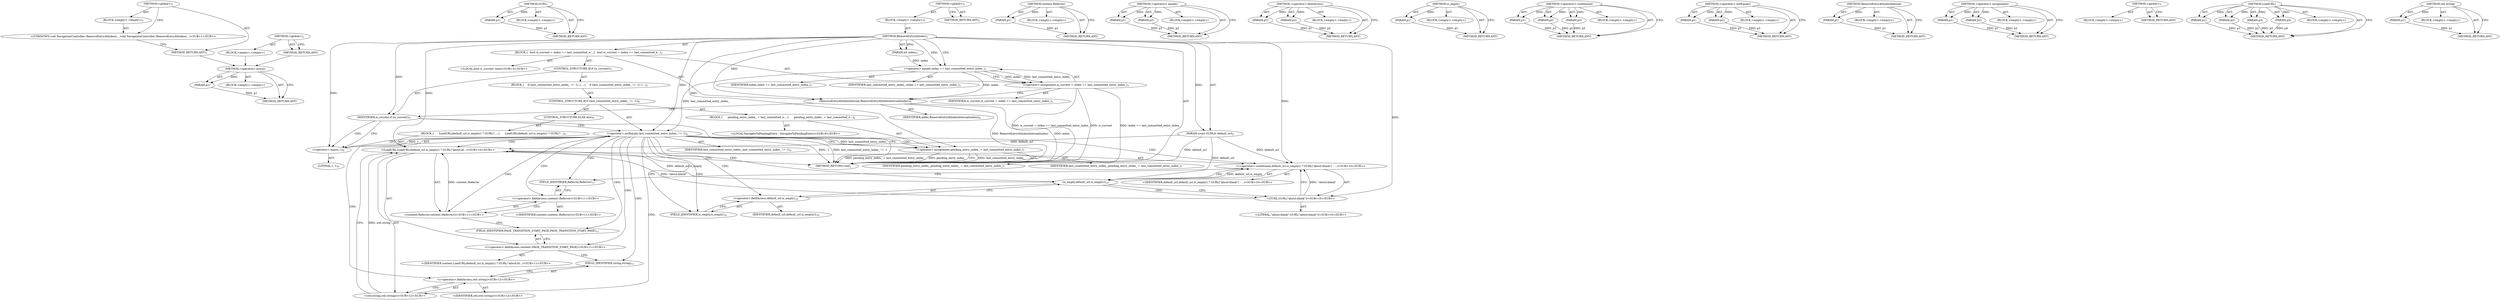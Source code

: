 digraph "&lt;global&gt;" {
vulnerable_101 [label=<(METHOD,&lt;operator&gt;.minus)>];
vulnerable_102 [label=<(PARAM,p1)>];
vulnerable_103 [label=<(BLOCK,&lt;empty&gt;,&lt;empty&gt;)>];
vulnerable_104 [label=<(METHOD_RETURN,ANY)>];
vulnerable_127 [label=<(METHOD,GURL)>];
vulnerable_128 [label=<(PARAM,p1)>];
vulnerable_129 [label=<(BLOCK,&lt;empty&gt;,&lt;empty&gt;)>];
vulnerable_130 [label=<(METHOD_RETURN,ANY)>];
vulnerable_6 [label=<(METHOD,&lt;global&gt;)<SUB>1</SUB>>];
vulnerable_7 [label=<(BLOCK,&lt;empty&gt;,&lt;empty&gt;)<SUB>1</SUB>>];
vulnerable_8 [label=<(METHOD,RemoveEntryAtIndex)<SUB>1</SUB>>];
vulnerable_9 [label=<(PARAM,int index)<SUB>1</SUB>>];
vulnerable_10 [label=<(PARAM,const GURL&amp; default_url)<SUB>2</SUB>>];
vulnerable_11 [label=<(BLOCK,{
  bool is_current = index == last_committed_e...,{
  bool is_current = index == last_committed_e...)<SUB>2</SUB>>];
vulnerable_12 [label="<(LOCAL,bool is_current: bool)<SUB>3</SUB>>"];
vulnerable_13 [label=<(&lt;operator&gt;.assignment,is_current = index == last_committed_entry_index_)<SUB>3</SUB>>];
vulnerable_14 [label=<(IDENTIFIER,is_current,is_current = index == last_committed_entry_index_)<SUB>3</SUB>>];
vulnerable_15 [label=<(&lt;operator&gt;.equals,index == last_committed_entry_index_)<SUB>3</SUB>>];
vulnerable_16 [label=<(IDENTIFIER,index,index == last_committed_entry_index_)<SUB>3</SUB>>];
vulnerable_17 [label=<(IDENTIFIER,last_committed_entry_index_,index == last_committed_entry_index_)<SUB>3</SUB>>];
vulnerable_18 [label=<(RemoveEntryAtIndexInternal,RemoveEntryAtIndexInternal(index))<SUB>4</SUB>>];
vulnerable_19 [label=<(IDENTIFIER,index,RemoveEntryAtIndexInternal(index))<SUB>4</SUB>>];
vulnerable_20 [label=<(CONTROL_STRUCTURE,IF,if (is_current))<SUB>5</SUB>>];
vulnerable_21 [label=<(IDENTIFIER,is_current,if (is_current))<SUB>5</SUB>>];
vulnerable_22 [label=<(BLOCK,{
    if (last_committed_entry_index_ != -1) {
...,{
    if (last_committed_entry_index_ != -1) {
...)<SUB>5</SUB>>];
vulnerable_23 [label=<(CONTROL_STRUCTURE,IF,if (last_committed_entry_index_ != -1))<SUB>6</SUB>>];
vulnerable_24 [label=<(&lt;operator&gt;.notEquals,last_committed_entry_index_ != -1)<SUB>6</SUB>>];
vulnerable_25 [label=<(IDENTIFIER,last_committed_entry_index_,last_committed_entry_index_ != -1)<SUB>6</SUB>>];
vulnerable_26 [label=<(&lt;operator&gt;.minus,-1)<SUB>6</SUB>>];
vulnerable_27 [label=<(LITERAL,1,-1)<SUB>6</SUB>>];
vulnerable_28 [label=<(BLOCK,{
      pending_entry_index_ = last_committed_e...,{
      pending_entry_index_ = last_committed_e...)<SUB>6</SUB>>];
vulnerable_29 [label=<(&lt;operator&gt;.assignment,pending_entry_index_ = last_committed_entry_index_)<SUB>7</SUB>>];
vulnerable_30 [label=<(IDENTIFIER,pending_entry_index_,pending_entry_index_ = last_committed_entry_index_)<SUB>7</SUB>>];
vulnerable_31 [label=<(IDENTIFIER,last_committed_entry_index_,pending_entry_index_ = last_committed_entry_index_)<SUB>7</SUB>>];
vulnerable_32 [label="<(LOCAL,NavigateToPendingEntry : NavigateToPendingEntry)<SUB>8</SUB>>"];
vulnerable_33 [label=<(CONTROL_STRUCTURE,ELSE,else)<SUB>9</SUB>>];
vulnerable_34 [label=<(BLOCK,{
      LoadURL(default_url.is_empty() ? GURL(&quot;...,{
      LoadURL(default_url.is_empty() ? GURL(&quot;...)<SUB>9</SUB>>];
vulnerable_35 [label="<(LoadURL,LoadURL(default_url.is_empty() ? GURL(&quot;about:bl...)<SUB>10</SUB>>"];
vulnerable_36 [label="<(&lt;operator&gt;.conditional,default_url.is_empty() ? GURL(&quot;about:blank&quot;) : ...)<SUB>10</SUB>>"];
vulnerable_37 [label=<(is_empty,default_url.is_empty())<SUB>10</SUB>>];
vulnerable_38 [label=<(&lt;operator&gt;.fieldAccess,default_url.is_empty)<SUB>10</SUB>>];
vulnerable_39 [label=<(IDENTIFIER,default_url,default_url.is_empty())<SUB>10</SUB>>];
vulnerable_40 [label=<(FIELD_IDENTIFIER,is_empty,is_empty)<SUB>10</SUB>>];
vulnerable_41 [label="<(GURL,GURL(&quot;about:blank&quot;))<SUB>10</SUB>>"];
vulnerable_42 [label="<(LITERAL,&quot;about:blank&quot;,GURL(&quot;about:blank&quot;))<SUB>10</SUB>>"];
vulnerable_43 [label="<(IDENTIFIER,default_url,default_url.is_empty() ? GURL(&quot;about:blank&quot;) : ...)<SUB>10</SUB>>"];
vulnerable_44 [label="<(content.Referrer,content::Referrer())<SUB>11</SUB>>"];
vulnerable_45 [label="<(&lt;operator&gt;.fieldAccess,content::Referrer)<SUB>11</SUB>>"];
vulnerable_46 [label="<(IDENTIFIER,content,content::Referrer())<SUB>11</SUB>>"];
vulnerable_47 [label=<(FIELD_IDENTIFIER,Referrer,Referrer)<SUB>11</SUB>>];
vulnerable_48 [label="<(&lt;operator&gt;.fieldAccess,content::PAGE_TRANSITION_START_PAGE)<SUB>11</SUB>>"];
vulnerable_49 [label="<(IDENTIFIER,content,LoadURL(default_url.is_empty() ? GURL(&quot;about:bl...)<SUB>11</SUB>>"];
vulnerable_50 [label=<(FIELD_IDENTIFIER,PAGE_TRANSITION_START_PAGE,PAGE_TRANSITION_START_PAGE)<SUB>11</SUB>>];
vulnerable_51 [label="<(std.string,std::string())<SUB>12</SUB>>"];
vulnerable_52 [label="<(&lt;operator&gt;.fieldAccess,std::string)<SUB>12</SUB>>"];
vulnerable_53 [label="<(IDENTIFIER,std,std::string())<SUB>12</SUB>>"];
vulnerable_54 [label=<(FIELD_IDENTIFIER,string,string)<SUB>12</SUB>>];
vulnerable_55 [label=<(METHOD_RETURN,void)<SUB>1</SUB>>];
vulnerable_57 [label=<(METHOD_RETURN,ANY)<SUB>1</SUB>>];
vulnerable_131 [label=<(METHOD,content.Referrer)>];
vulnerable_132 [label=<(PARAM,p1)>];
vulnerable_133 [label=<(BLOCK,&lt;empty&gt;,&lt;empty&gt;)>];
vulnerable_134 [label=<(METHOD_RETURN,ANY)>];
vulnerable_87 [label=<(METHOD,&lt;operator&gt;.equals)>];
vulnerable_88 [label=<(PARAM,p1)>];
vulnerable_89 [label=<(PARAM,p2)>];
vulnerable_90 [label=<(BLOCK,&lt;empty&gt;,&lt;empty&gt;)>];
vulnerable_91 [label=<(METHOD_RETURN,ANY)>];
vulnerable_122 [label=<(METHOD,&lt;operator&gt;.fieldAccess)>];
vulnerable_123 [label=<(PARAM,p1)>];
vulnerable_124 [label=<(PARAM,p2)>];
vulnerable_125 [label=<(BLOCK,&lt;empty&gt;,&lt;empty&gt;)>];
vulnerable_126 [label=<(METHOD_RETURN,ANY)>];
vulnerable_118 [label=<(METHOD,is_empty)>];
vulnerable_119 [label=<(PARAM,p1)>];
vulnerable_120 [label=<(BLOCK,&lt;empty&gt;,&lt;empty&gt;)>];
vulnerable_121 [label=<(METHOD_RETURN,ANY)>];
vulnerable_112 [label=<(METHOD,&lt;operator&gt;.conditional)>];
vulnerable_113 [label=<(PARAM,p1)>];
vulnerable_114 [label=<(PARAM,p2)>];
vulnerable_115 [label=<(PARAM,p3)>];
vulnerable_116 [label=<(BLOCK,&lt;empty&gt;,&lt;empty&gt;)>];
vulnerable_117 [label=<(METHOD_RETURN,ANY)>];
vulnerable_96 [label=<(METHOD,&lt;operator&gt;.notEquals)>];
vulnerable_97 [label=<(PARAM,p1)>];
vulnerable_98 [label=<(PARAM,p2)>];
vulnerable_99 [label=<(BLOCK,&lt;empty&gt;,&lt;empty&gt;)>];
vulnerable_100 [label=<(METHOD_RETURN,ANY)>];
vulnerable_92 [label=<(METHOD,RemoveEntryAtIndexInternal)>];
vulnerable_93 [label=<(PARAM,p1)>];
vulnerable_94 [label=<(BLOCK,&lt;empty&gt;,&lt;empty&gt;)>];
vulnerable_95 [label=<(METHOD_RETURN,ANY)>];
vulnerable_82 [label=<(METHOD,&lt;operator&gt;.assignment)>];
vulnerable_83 [label=<(PARAM,p1)>];
vulnerable_84 [label=<(PARAM,p2)>];
vulnerable_85 [label=<(BLOCK,&lt;empty&gt;,&lt;empty&gt;)>];
vulnerable_86 [label=<(METHOD_RETURN,ANY)>];
vulnerable_76 [label=<(METHOD,&lt;global&gt;)<SUB>1</SUB>>];
vulnerable_77 [label=<(BLOCK,&lt;empty&gt;,&lt;empty&gt;)>];
vulnerable_78 [label=<(METHOD_RETURN,ANY)>];
vulnerable_105 [label=<(METHOD,LoadURL)>];
vulnerable_106 [label=<(PARAM,p1)>];
vulnerable_107 [label=<(PARAM,p2)>];
vulnerable_108 [label=<(PARAM,p3)>];
vulnerable_109 [label=<(PARAM,p4)>];
vulnerable_110 [label=<(BLOCK,&lt;empty&gt;,&lt;empty&gt;)>];
vulnerable_111 [label=<(METHOD_RETURN,ANY)>];
vulnerable_135 [label=<(METHOD,std.string)>];
vulnerable_136 [label=<(PARAM,p1)>];
vulnerable_137 [label=<(BLOCK,&lt;empty&gt;,&lt;empty&gt;)>];
vulnerable_138 [label=<(METHOD_RETURN,ANY)>];
fixed_6 [label=<(METHOD,&lt;global&gt;)<SUB>1</SUB>>];
fixed_7 [label=<(BLOCK,&lt;empty&gt;,&lt;empty&gt;)<SUB>1</SUB>>];
fixed_8 [label="<(UNKNOWN,void NavigationController::RemoveEntryAtIndex(i...,void NavigationController::RemoveEntryAtIndex(i...)<SUB>1</SUB>>"];
fixed_9 [label=<(METHOD_RETURN,ANY)<SUB>1</SUB>>];
fixed_14 [label=<(METHOD,&lt;global&gt;)<SUB>1</SUB>>];
fixed_15 [label=<(BLOCK,&lt;empty&gt;,&lt;empty&gt;)>];
fixed_16 [label=<(METHOD_RETURN,ANY)>];
vulnerable_101 -> vulnerable_102  [key=0, label="AST: "];
vulnerable_101 -> vulnerable_102  [key=1, label="DDG: "];
vulnerable_101 -> vulnerable_103  [key=0, label="AST: "];
vulnerable_101 -> vulnerable_104  [key=0, label="AST: "];
vulnerable_101 -> vulnerable_104  [key=1, label="CFG: "];
vulnerable_102 -> vulnerable_104  [key=0, label="DDG: p1"];
vulnerable_127 -> vulnerable_128  [key=0, label="AST: "];
vulnerable_127 -> vulnerable_128  [key=1, label="DDG: "];
vulnerable_127 -> vulnerable_129  [key=0, label="AST: "];
vulnerable_127 -> vulnerable_130  [key=0, label="AST: "];
vulnerable_127 -> vulnerable_130  [key=1, label="CFG: "];
vulnerable_128 -> vulnerable_130  [key=0, label="DDG: p1"];
vulnerable_6 -> vulnerable_7  [key=0, label="AST: "];
vulnerable_6 -> vulnerable_57  [key=0, label="AST: "];
vulnerable_6 -> vulnerable_57  [key=1, label="CFG: "];
vulnerable_7 -> vulnerable_8  [key=0, label="AST: "];
vulnerable_8 -> vulnerable_9  [key=0, label="AST: "];
vulnerable_8 -> vulnerable_9  [key=1, label="DDG: "];
vulnerable_8 -> vulnerable_10  [key=0, label="AST: "];
vulnerable_8 -> vulnerable_10  [key=1, label="DDG: "];
vulnerable_8 -> vulnerable_11  [key=0, label="AST: "];
vulnerable_8 -> vulnerable_55  [key=0, label="AST: "];
vulnerable_8 -> vulnerable_15  [key=0, label="CFG: "];
vulnerable_8 -> vulnerable_15  [key=1, label="DDG: "];
vulnerable_8 -> vulnerable_18  [key=0, label="DDG: "];
vulnerable_8 -> vulnerable_21  [key=0, label="DDG: "];
vulnerable_8 -> vulnerable_24  [key=0, label="DDG: "];
vulnerable_8 -> vulnerable_29  [key=0, label="DDG: "];
vulnerable_8 -> vulnerable_26  [key=0, label="DDG: "];
vulnerable_8 -> vulnerable_35  [key=0, label="DDG: "];
vulnerable_8 -> vulnerable_36  [key=0, label="DDG: "];
vulnerable_8 -> vulnerable_41  [key=0, label="DDG: "];
vulnerable_9 -> vulnerable_15  [key=0, label="DDG: index"];
vulnerable_10 -> vulnerable_55  [key=0, label="DDG: default_url"];
vulnerable_10 -> vulnerable_35  [key=0, label="DDG: default_url"];
vulnerable_10 -> vulnerable_36  [key=0, label="DDG: default_url"];
vulnerable_10 -> vulnerable_37  [key=0, label="DDG: default_url"];
vulnerable_11 -> vulnerable_12  [key=0, label="AST: "];
vulnerable_11 -> vulnerable_13  [key=0, label="AST: "];
vulnerable_11 -> vulnerable_18  [key=0, label="AST: "];
vulnerable_11 -> vulnerable_20  [key=0, label="AST: "];
vulnerable_13 -> vulnerable_14  [key=0, label="AST: "];
vulnerable_13 -> vulnerable_15  [key=0, label="AST: "];
vulnerable_13 -> vulnerable_18  [key=0, label="CFG: "];
vulnerable_13 -> vulnerable_55  [key=0, label="DDG: is_current"];
vulnerable_13 -> vulnerable_55  [key=1, label="DDG: index == last_committed_entry_index_"];
vulnerable_13 -> vulnerable_55  [key=2, label="DDG: is_current = index == last_committed_entry_index_"];
vulnerable_15 -> vulnerable_16  [key=0, label="AST: "];
vulnerable_15 -> vulnerable_17  [key=0, label="AST: "];
vulnerable_15 -> vulnerable_13  [key=0, label="CFG: "];
vulnerable_15 -> vulnerable_13  [key=1, label="DDG: index"];
vulnerable_15 -> vulnerable_13  [key=2, label="DDG: last_committed_entry_index_"];
vulnerable_15 -> vulnerable_18  [key=0, label="DDG: index"];
vulnerable_15 -> vulnerable_24  [key=0, label="DDG: last_committed_entry_index_"];
vulnerable_18 -> vulnerable_19  [key=0, label="AST: "];
vulnerable_18 -> vulnerable_21  [key=0, label="CFG: "];
vulnerable_18 -> vulnerable_55  [key=0, label="DDG: index"];
vulnerable_18 -> vulnerable_55  [key=1, label="DDG: RemoveEntryAtIndexInternal(index)"];
vulnerable_20 -> vulnerable_21  [key=0, label="AST: "];
vulnerable_20 -> vulnerable_22  [key=0, label="AST: "];
vulnerable_21 -> vulnerable_55  [key=0, label="CFG: "];
vulnerable_21 -> vulnerable_26  [key=0, label="CFG: "];
vulnerable_21 -> vulnerable_26  [key=1, label="CDG: "];
vulnerable_21 -> vulnerable_24  [key=0, label="CDG: "];
vulnerable_22 -> vulnerable_23  [key=0, label="AST: "];
vulnerable_23 -> vulnerable_24  [key=0, label="AST: "];
vulnerable_23 -> vulnerable_28  [key=0, label="AST: "];
vulnerable_23 -> vulnerable_33  [key=0, label="AST: "];
vulnerable_24 -> vulnerable_25  [key=0, label="AST: "];
vulnerable_24 -> vulnerable_26  [key=0, label="AST: "];
vulnerable_24 -> vulnerable_29  [key=0, label="CFG: "];
vulnerable_24 -> vulnerable_29  [key=1, label="DDG: last_committed_entry_index_"];
vulnerable_24 -> vulnerable_29  [key=2, label="CDG: "];
vulnerable_24 -> vulnerable_40  [key=0, label="CFG: "];
vulnerable_24 -> vulnerable_40  [key=1, label="CDG: "];
vulnerable_24 -> vulnerable_55  [key=0, label="DDG: -1"];
vulnerable_24 -> vulnerable_55  [key=1, label="DDG: last_committed_entry_index_ != -1"];
vulnerable_24 -> vulnerable_47  [key=0, label="CDG: "];
vulnerable_24 -> vulnerable_48  [key=0, label="CDG: "];
vulnerable_24 -> vulnerable_51  [key=0, label="CDG: "];
vulnerable_24 -> vulnerable_36  [key=0, label="CDG: "];
vulnerable_24 -> vulnerable_52  [key=0, label="CDG: "];
vulnerable_24 -> vulnerable_37  [key=0, label="CDG: "];
vulnerable_24 -> vulnerable_38  [key=0, label="CDG: "];
vulnerable_24 -> vulnerable_45  [key=0, label="CDG: "];
vulnerable_24 -> vulnerable_50  [key=0, label="CDG: "];
vulnerable_24 -> vulnerable_44  [key=0, label="CDG: "];
vulnerable_24 -> vulnerable_35  [key=0, label="CDG: "];
vulnerable_24 -> vulnerable_54  [key=0, label="CDG: "];
vulnerable_26 -> vulnerable_27  [key=0, label="AST: "];
vulnerable_26 -> vulnerable_24  [key=0, label="CFG: "];
vulnerable_26 -> vulnerable_24  [key=1, label="DDG: 1"];
vulnerable_28 -> vulnerable_29  [key=0, label="AST: "];
vulnerable_28 -> vulnerable_32  [key=0, label="AST: "];
vulnerable_29 -> vulnerable_30  [key=0, label="AST: "];
vulnerable_29 -> vulnerable_31  [key=0, label="AST: "];
vulnerable_29 -> vulnerable_55  [key=0, label="CFG: "];
vulnerable_29 -> vulnerable_55  [key=1, label="DDG: last_committed_entry_index_"];
vulnerable_29 -> vulnerable_55  [key=2, label="DDG: pending_entry_index_ = last_committed_entry_index_"];
vulnerable_29 -> vulnerable_55  [key=3, label="DDG: pending_entry_index_"];
vulnerable_33 -> vulnerable_34  [key=0, label="AST: "];
vulnerable_34 -> vulnerable_35  [key=0, label="AST: "];
vulnerable_35 -> vulnerable_36  [key=0, label="AST: "];
vulnerable_35 -> vulnerable_44  [key=0, label="AST: "];
vulnerable_35 -> vulnerable_48  [key=0, label="AST: "];
vulnerable_35 -> vulnerable_51  [key=0, label="AST: "];
vulnerable_35 -> vulnerable_55  [key=0, label="CFG: "];
vulnerable_36 -> vulnerable_37  [key=0, label="AST: "];
vulnerable_36 -> vulnerable_41  [key=0, label="AST: "];
vulnerable_36 -> vulnerable_43  [key=0, label="AST: "];
vulnerable_36 -> vulnerable_47  [key=0, label="CFG: "];
vulnerable_37 -> vulnerable_38  [key=0, label="AST: "];
vulnerable_37 -> vulnerable_41  [key=0, label="CFG: "];
vulnerable_37 -> vulnerable_41  [key=1, label="CDG: "];
vulnerable_37 -> vulnerable_36  [key=0, label="CFG: "];
vulnerable_37 -> vulnerable_36  [key=1, label="DDG: default_url.is_empty"];
vulnerable_37 -> vulnerable_35  [key=0, label="DDG: default_url.is_empty"];
vulnerable_38 -> vulnerable_39  [key=0, label="AST: "];
vulnerable_38 -> vulnerable_40  [key=0, label="AST: "];
vulnerable_38 -> vulnerable_37  [key=0, label="CFG: "];
vulnerable_40 -> vulnerable_38  [key=0, label="CFG: "];
vulnerable_41 -> vulnerable_42  [key=0, label="AST: "];
vulnerable_41 -> vulnerable_36  [key=0, label="CFG: "];
vulnerable_41 -> vulnerable_36  [key=1, label="DDG: &quot;about:blank&quot;"];
vulnerable_41 -> vulnerable_35  [key=0, label="DDG: &quot;about:blank&quot;"];
vulnerable_44 -> vulnerable_45  [key=0, label="AST: "];
vulnerable_44 -> vulnerable_50  [key=0, label="CFG: "];
vulnerable_44 -> vulnerable_35  [key=0, label="DDG: content::Referrer"];
vulnerable_45 -> vulnerable_46  [key=0, label="AST: "];
vulnerable_45 -> vulnerable_47  [key=0, label="AST: "];
vulnerable_45 -> vulnerable_44  [key=0, label="CFG: "];
vulnerable_47 -> vulnerable_45  [key=0, label="CFG: "];
vulnerable_48 -> vulnerable_49  [key=0, label="AST: "];
vulnerable_48 -> vulnerable_50  [key=0, label="AST: "];
vulnerable_48 -> vulnerable_54  [key=0, label="CFG: "];
vulnerable_50 -> vulnerable_48  [key=0, label="CFG: "];
vulnerable_51 -> vulnerable_52  [key=0, label="AST: "];
vulnerable_51 -> vulnerable_35  [key=0, label="CFG: "];
vulnerable_51 -> vulnerable_35  [key=1, label="DDG: std::string"];
vulnerable_52 -> vulnerable_53  [key=0, label="AST: "];
vulnerable_52 -> vulnerable_54  [key=0, label="AST: "];
vulnerable_52 -> vulnerable_51  [key=0, label="CFG: "];
vulnerable_54 -> vulnerable_52  [key=0, label="CFG: "];
vulnerable_131 -> vulnerable_132  [key=0, label="AST: "];
vulnerable_131 -> vulnerable_132  [key=1, label="DDG: "];
vulnerable_131 -> vulnerable_133  [key=0, label="AST: "];
vulnerable_131 -> vulnerable_134  [key=0, label="AST: "];
vulnerable_131 -> vulnerable_134  [key=1, label="CFG: "];
vulnerable_132 -> vulnerable_134  [key=0, label="DDG: p1"];
vulnerable_87 -> vulnerable_88  [key=0, label="AST: "];
vulnerable_87 -> vulnerable_88  [key=1, label="DDG: "];
vulnerable_87 -> vulnerable_90  [key=0, label="AST: "];
vulnerable_87 -> vulnerable_89  [key=0, label="AST: "];
vulnerable_87 -> vulnerable_89  [key=1, label="DDG: "];
vulnerable_87 -> vulnerable_91  [key=0, label="AST: "];
vulnerable_87 -> vulnerable_91  [key=1, label="CFG: "];
vulnerable_88 -> vulnerable_91  [key=0, label="DDG: p1"];
vulnerable_89 -> vulnerable_91  [key=0, label="DDG: p2"];
vulnerable_122 -> vulnerable_123  [key=0, label="AST: "];
vulnerable_122 -> vulnerable_123  [key=1, label="DDG: "];
vulnerable_122 -> vulnerable_125  [key=0, label="AST: "];
vulnerable_122 -> vulnerable_124  [key=0, label="AST: "];
vulnerable_122 -> vulnerable_124  [key=1, label="DDG: "];
vulnerable_122 -> vulnerable_126  [key=0, label="AST: "];
vulnerable_122 -> vulnerable_126  [key=1, label="CFG: "];
vulnerable_123 -> vulnerable_126  [key=0, label="DDG: p1"];
vulnerable_124 -> vulnerable_126  [key=0, label="DDG: p2"];
vulnerable_118 -> vulnerable_119  [key=0, label="AST: "];
vulnerable_118 -> vulnerable_119  [key=1, label="DDG: "];
vulnerable_118 -> vulnerable_120  [key=0, label="AST: "];
vulnerable_118 -> vulnerable_121  [key=0, label="AST: "];
vulnerable_118 -> vulnerable_121  [key=1, label="CFG: "];
vulnerable_119 -> vulnerable_121  [key=0, label="DDG: p1"];
vulnerable_112 -> vulnerable_113  [key=0, label="AST: "];
vulnerable_112 -> vulnerable_113  [key=1, label="DDG: "];
vulnerable_112 -> vulnerable_116  [key=0, label="AST: "];
vulnerable_112 -> vulnerable_114  [key=0, label="AST: "];
vulnerable_112 -> vulnerable_114  [key=1, label="DDG: "];
vulnerable_112 -> vulnerable_117  [key=0, label="AST: "];
vulnerable_112 -> vulnerable_117  [key=1, label="CFG: "];
vulnerable_112 -> vulnerable_115  [key=0, label="AST: "];
vulnerable_112 -> vulnerable_115  [key=1, label="DDG: "];
vulnerable_113 -> vulnerable_117  [key=0, label="DDG: p1"];
vulnerable_114 -> vulnerable_117  [key=0, label="DDG: p2"];
vulnerable_115 -> vulnerable_117  [key=0, label="DDG: p3"];
vulnerable_96 -> vulnerable_97  [key=0, label="AST: "];
vulnerable_96 -> vulnerable_97  [key=1, label="DDG: "];
vulnerable_96 -> vulnerable_99  [key=0, label="AST: "];
vulnerable_96 -> vulnerable_98  [key=0, label="AST: "];
vulnerable_96 -> vulnerable_98  [key=1, label="DDG: "];
vulnerable_96 -> vulnerable_100  [key=0, label="AST: "];
vulnerable_96 -> vulnerable_100  [key=1, label="CFG: "];
vulnerable_97 -> vulnerable_100  [key=0, label="DDG: p1"];
vulnerable_98 -> vulnerable_100  [key=0, label="DDG: p2"];
vulnerable_92 -> vulnerable_93  [key=0, label="AST: "];
vulnerable_92 -> vulnerable_93  [key=1, label="DDG: "];
vulnerable_92 -> vulnerable_94  [key=0, label="AST: "];
vulnerable_92 -> vulnerable_95  [key=0, label="AST: "];
vulnerable_92 -> vulnerable_95  [key=1, label="CFG: "];
vulnerable_93 -> vulnerable_95  [key=0, label="DDG: p1"];
vulnerable_82 -> vulnerable_83  [key=0, label="AST: "];
vulnerable_82 -> vulnerable_83  [key=1, label="DDG: "];
vulnerable_82 -> vulnerable_85  [key=0, label="AST: "];
vulnerable_82 -> vulnerable_84  [key=0, label="AST: "];
vulnerable_82 -> vulnerable_84  [key=1, label="DDG: "];
vulnerable_82 -> vulnerable_86  [key=0, label="AST: "];
vulnerable_82 -> vulnerable_86  [key=1, label="CFG: "];
vulnerable_83 -> vulnerable_86  [key=0, label="DDG: p1"];
vulnerable_84 -> vulnerable_86  [key=0, label="DDG: p2"];
vulnerable_76 -> vulnerable_77  [key=0, label="AST: "];
vulnerable_76 -> vulnerable_78  [key=0, label="AST: "];
vulnerable_76 -> vulnerable_78  [key=1, label="CFG: "];
vulnerable_105 -> vulnerable_106  [key=0, label="AST: "];
vulnerable_105 -> vulnerable_106  [key=1, label="DDG: "];
vulnerable_105 -> vulnerable_110  [key=0, label="AST: "];
vulnerable_105 -> vulnerable_107  [key=0, label="AST: "];
vulnerable_105 -> vulnerable_107  [key=1, label="DDG: "];
vulnerable_105 -> vulnerable_111  [key=0, label="AST: "];
vulnerable_105 -> vulnerable_111  [key=1, label="CFG: "];
vulnerable_105 -> vulnerable_108  [key=0, label="AST: "];
vulnerable_105 -> vulnerable_108  [key=1, label="DDG: "];
vulnerable_105 -> vulnerable_109  [key=0, label="AST: "];
vulnerable_105 -> vulnerable_109  [key=1, label="DDG: "];
vulnerable_106 -> vulnerable_111  [key=0, label="DDG: p1"];
vulnerable_107 -> vulnerable_111  [key=0, label="DDG: p2"];
vulnerable_108 -> vulnerable_111  [key=0, label="DDG: p3"];
vulnerable_109 -> vulnerable_111  [key=0, label="DDG: p4"];
vulnerable_135 -> vulnerable_136  [key=0, label="AST: "];
vulnerable_135 -> vulnerable_136  [key=1, label="DDG: "];
vulnerable_135 -> vulnerable_137  [key=0, label="AST: "];
vulnerable_135 -> vulnerable_138  [key=0, label="AST: "];
vulnerable_135 -> vulnerable_138  [key=1, label="CFG: "];
vulnerable_136 -> vulnerable_138  [key=0, label="DDG: p1"];
fixed_6 -> fixed_7  [key=0, label="AST: "];
fixed_6 -> fixed_9  [key=0, label="AST: "];
fixed_6 -> fixed_8  [key=0, label="CFG: "];
fixed_7 -> fixed_8  [key=0, label="AST: "];
fixed_8 -> fixed_9  [key=0, label="CFG: "];
fixed_9 -> vulnerable_101  [key=0];
fixed_14 -> fixed_15  [key=0, label="AST: "];
fixed_14 -> fixed_16  [key=0, label="AST: "];
fixed_14 -> fixed_16  [key=1, label="CFG: "];
fixed_15 -> vulnerable_101  [key=0];
fixed_16 -> vulnerable_101  [key=0];
}
